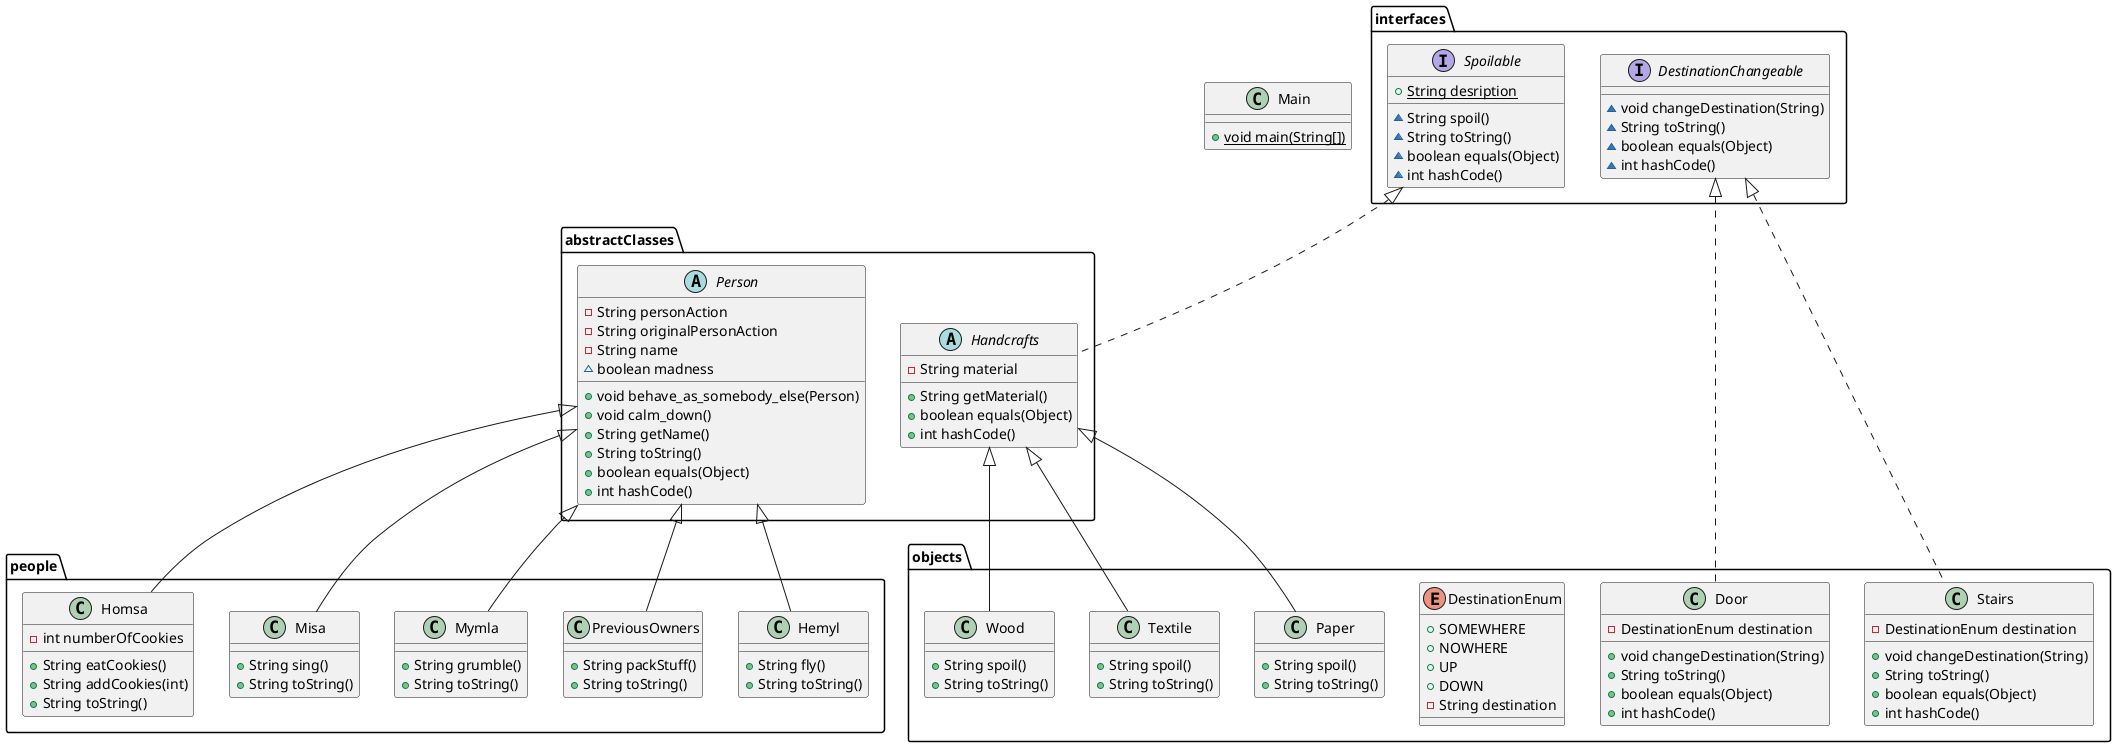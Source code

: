 @startuml
class objects.Textile {
+ String spoil()
+ String toString()
}
class people.Hemyl {
+ String fly()
+ String toString()
}
class objects.Wood {
+ String spoil()
+ String toString()
}
abstract class abstractClasses.Person {
- String personAction
- String originalPersonAction
- String name
~ boolean madness
+ void behave_as_somebody_else(Person)
+ void calm_down()
+ String getName()
+ String toString()
+ boolean equals(Object)
+ int hashCode()
}
class people.PreviousOwners {
+ String packStuff()
+ String toString()
}
class people.Mymla {
+ String grumble()
+ String toString()
}
enum objects.DestinationEnum {
+  SOMEWHERE
+  NOWHERE
+  UP
+  DOWN
- String destination
}
abstract class abstractClasses.Handcrafts {
- String material
+ String getMaterial()
+ boolean equals(Object)
+ int hashCode()
}
class objects.Paper {
+ String spoil()
+ String toString()
}
class objects.Door {
- DestinationEnum destination
+ void changeDestination(String)
+ String toString()
+ boolean equals(Object)
+ int hashCode()
}
class objects.Stairs {
- DestinationEnum destination
+ void changeDestination(String)
+ String toString()
+ boolean equals(Object)
+ int hashCode()
}
interface interfaces.Spoilable {
+ {static} String desription
~ String spoil()
~ String toString()
~ boolean equals(Object)
~ int hashCode()
}
class people.Misa {
+ String sing()
+ String toString()
}
class Main {
+ {static} void main(String[])
}
class people.Homsa {
- int numberOfCookies
+ String eatCookies()
+ String addCookies(int)
+ String toString()
}
interface interfaces.DestinationChangeable {
~ void changeDestination(String)
~ String toString()
~ boolean equals(Object)
~ int hashCode()
}


abstractClasses.Handcrafts <|-- objects.Textile
abstractClasses.Person <|-- people.Hemyl
abstractClasses.Handcrafts <|-- objects.Wood
abstractClasses.Person <|-- people.PreviousOwners
abstractClasses.Person <|-- people.Mymla
interfaces.Spoilable <|.. abstractClasses.Handcrafts
abstractClasses.Handcrafts <|-- objects.Paper
interfaces.DestinationChangeable <|.. objects.Door
interfaces.DestinationChangeable <|.. objects.Stairs
abstractClasses.Person <|-- people.Misa
abstractClasses.Person <|-- people.Homsa
@enduml